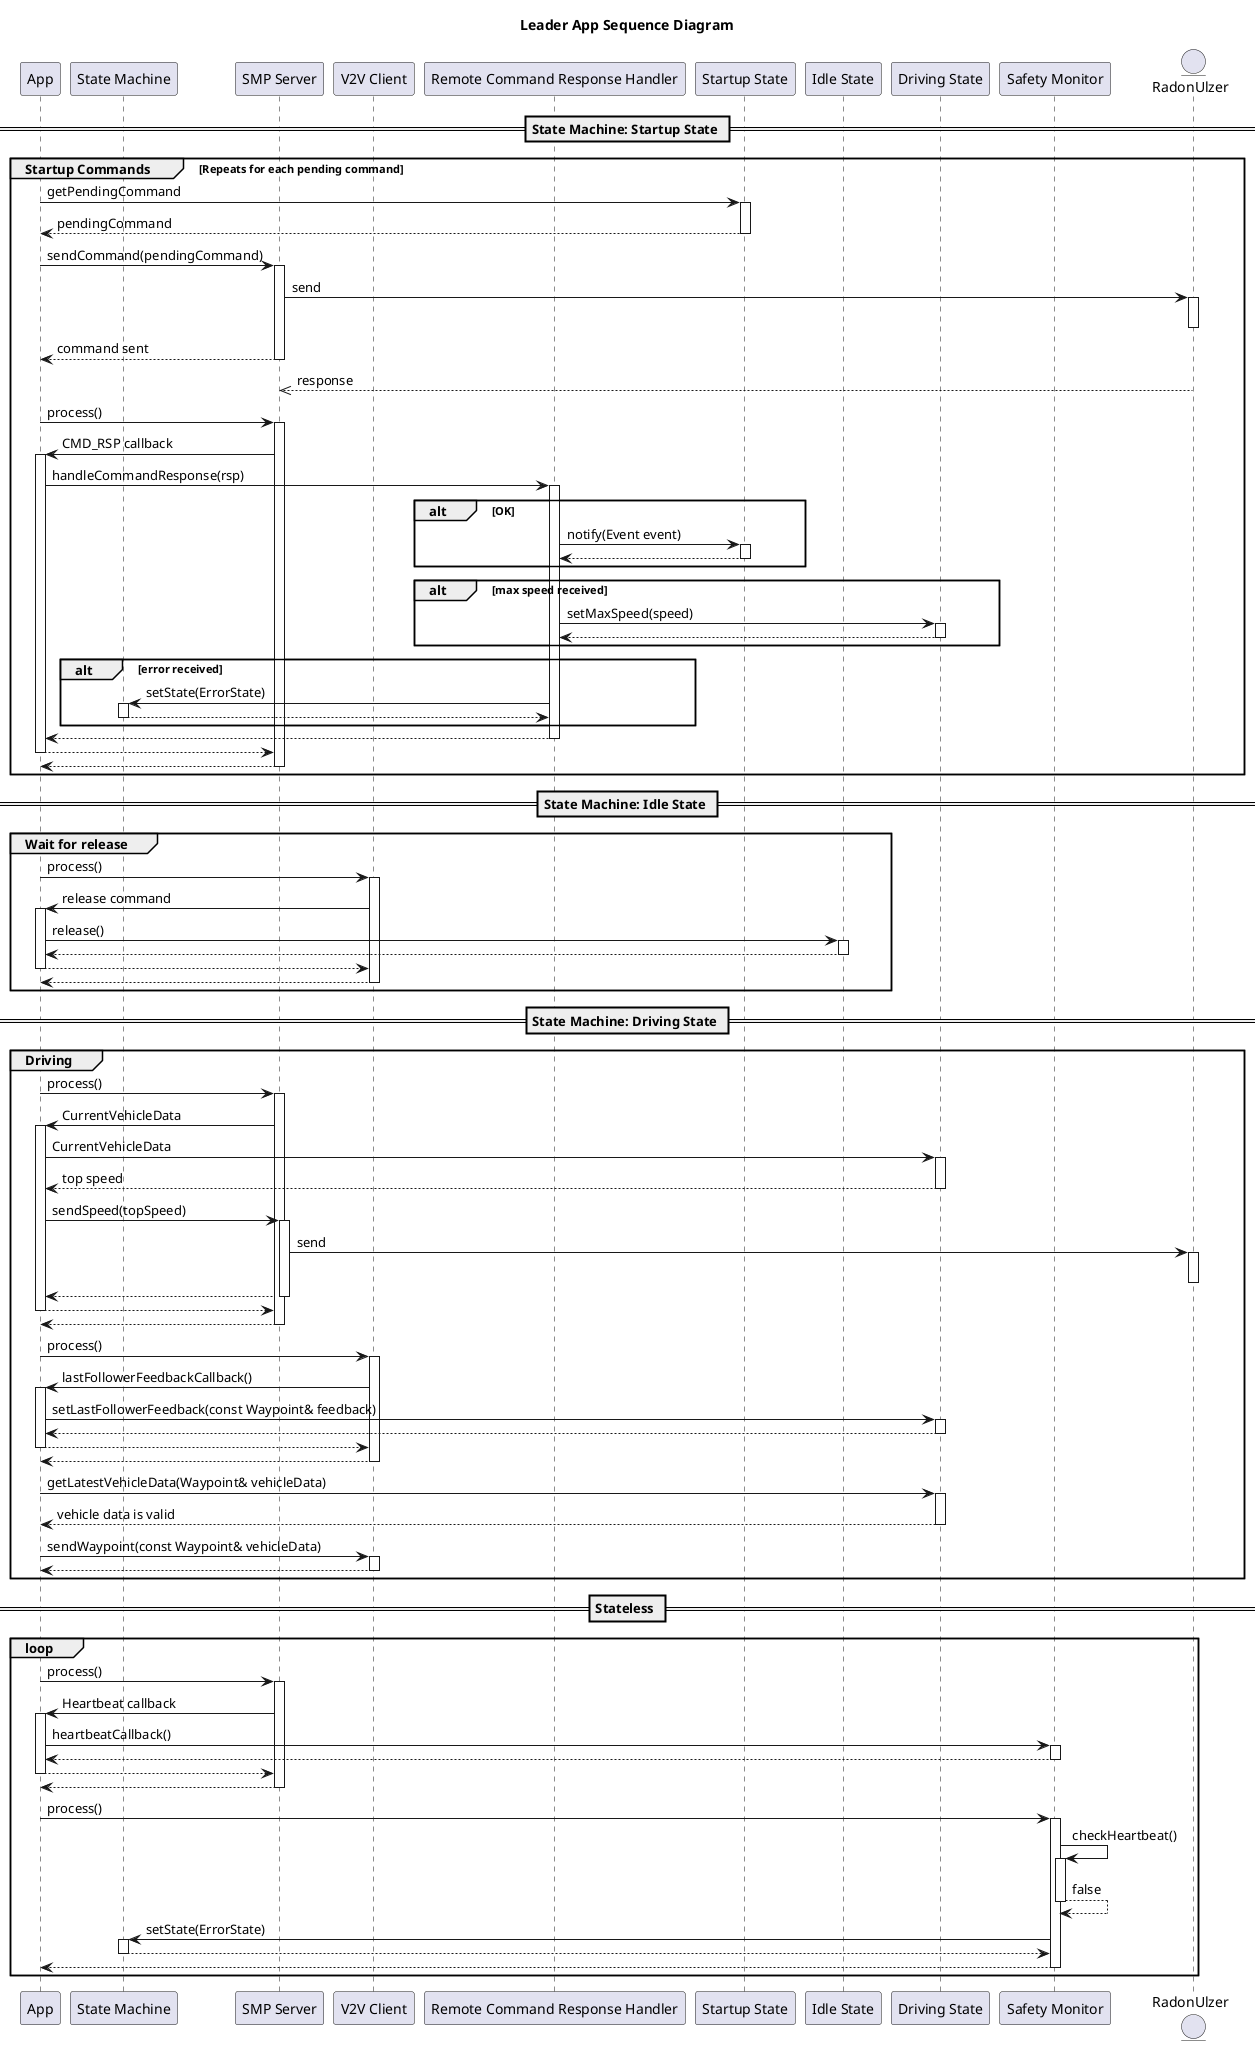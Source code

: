 @startuml LeaderAppSequenceDiagram

autoactivate on

Title Leader App Sequence Diagram

participant "App" as App
participant "State Machine" as SM
participant "SMP Server" as Smp
participant "V2V Client" as Mqtt
participant "Remote Command Response Handler" as RCRH
participant "Startup State" as StartupState
participant "Idle State" as IdleState
participant "Driving State" as DrivingState
participant "Safety Monitor" as SafetyMonitor

entity "RadonUlzer" as RU

== State Machine: Startup State ==

group Startup Commands [Repeats for each pending command]
    App -> StartupState : getPendingCommand
    return pendingCommand

    App -> Smp : sendCommand(pendingCommand)
        Smp -> RU : send
        deactivate
    return command sent

    RU -->> Smp : response

    App -> Smp : process()
        Smp -> App : CMD_RSP callback
            App -> RCRH : handleCommandResponse(rsp)
                alt OK
                    RCRH -> StartupState : notify(Event event)
                    return
                end
                alt max speed received
                    RCRH -> DrivingState : setMaxSpeed(speed)
                    return
                end
                alt error received
                    RCRH -> SM : setState(ErrorState)
                    return
                end
            return
        return
    return
end group

== State Machine: Idle State ==

group Wait for release
    App -> Mqtt : process()
        Mqtt -> App : release command
            App -> IdleState : release()
            return
        return
    return

end group

== State Machine: Driving State ==
group Driving
    App -> Smp : process()
        Smp -> App : CurrentVehicleData
            App -> DrivingState : CurrentVehicleData
            return top speed
            App -> Smp : sendSpeed(topSpeed)
                Smp -> RU : send
                deactivate
            return
        return
    return

    App -> Mqtt : process()
        Mqtt -> App : lastFollowerFeedbackCallback()
            App -> DrivingState : setLastFollowerFeedback(const Waypoint& feedback)
            return 
        return
    return

    App -> DrivingState : getLatestVehicleData(Waypoint& vehicleData)
    return vehicle data is valid

    App -> Mqtt : sendWaypoint(const Waypoint& vehicleData)
    return

end group

== Stateless ==

loop 
    App -> Smp : process()
        Smp -> App : Heartbeat callback
            App -> SafetyMonitor : heartbeatCallback()
            return
        return
    return

    App -> SafetyMonitor : process()
        SafetyMonitor -> SafetyMonitor : checkHeartbeat()
        return false
        SafetyMonitor -> SM : setState(ErrorState)
        return
    return
end loop

@enduml